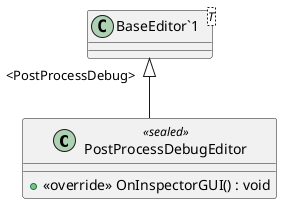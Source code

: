 @startuml
class PostProcessDebugEditor <<sealed>> {
    + <<override>> OnInspectorGUI() : void
}
class "BaseEditor`1"<T> {
}
"BaseEditor`1" "<PostProcessDebug>" <|-- PostProcessDebugEditor
@enduml
